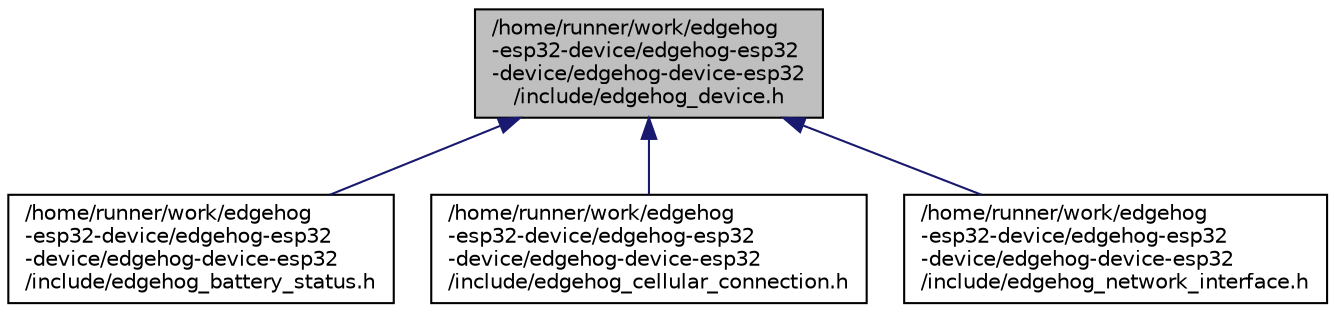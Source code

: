 digraph "/home/runner/work/edgehog-esp32-device/edgehog-esp32-device/edgehog-device-esp32/include/edgehog_device.h"
{
 // LATEX_PDF_SIZE
  edge [fontname="Helvetica",fontsize="10",labelfontname="Helvetica",labelfontsize="10"];
  node [fontname="Helvetica",fontsize="10",shape=record];
  Node1 [label="/home/runner/work/edgehog\l-esp32-device/edgehog-esp32\l-device/edgehog-device-esp32\l/include/edgehog_device.h",height=0.2,width=0.4,color="black", fillcolor="grey75", style="filled", fontcolor="black",tooltip="Edgehog device SDK API."];
  Node1 -> Node2 [dir="back",color="midnightblue",fontsize="10",style="solid",fontname="Helvetica"];
  Node2 [label="/home/runner/work/edgehog\l-esp32-device/edgehog-esp32\l-device/edgehog-device-esp32\l/include/edgehog_battery_status.h",height=0.2,width=0.4,color="black", fillcolor="white", style="filled",URL="$edgehog__battery__status_8h.html",tooltip="Edgehog device battery status API."];
  Node1 -> Node3 [dir="back",color="midnightblue",fontsize="10",style="solid",fontname="Helvetica"];
  Node3 [label="/home/runner/work/edgehog\l-esp32-device/edgehog-esp32\l-device/edgehog-device-esp32\l/include/edgehog_cellular_connection.h",height=0.2,width=0.4,color="black", fillcolor="white", style="filled",URL="$edgehog__cellular__connection_8h.html",tooltip="Edgehog device cellular connection API."];
  Node1 -> Node4 [dir="back",color="midnightblue",fontsize="10",style="solid",fontname="Helvetica"];
  Node4 [label="/home/runner/work/edgehog\l-esp32-device/edgehog-esp32\l-device/edgehog-device-esp32\l/include/edgehog_network_interface.h",height=0.2,width=0.4,color="black", fillcolor="white", style="filled",URL="$edgehog__network__interface_8h.html",tooltip="Edgehog device network interface API."];
}
